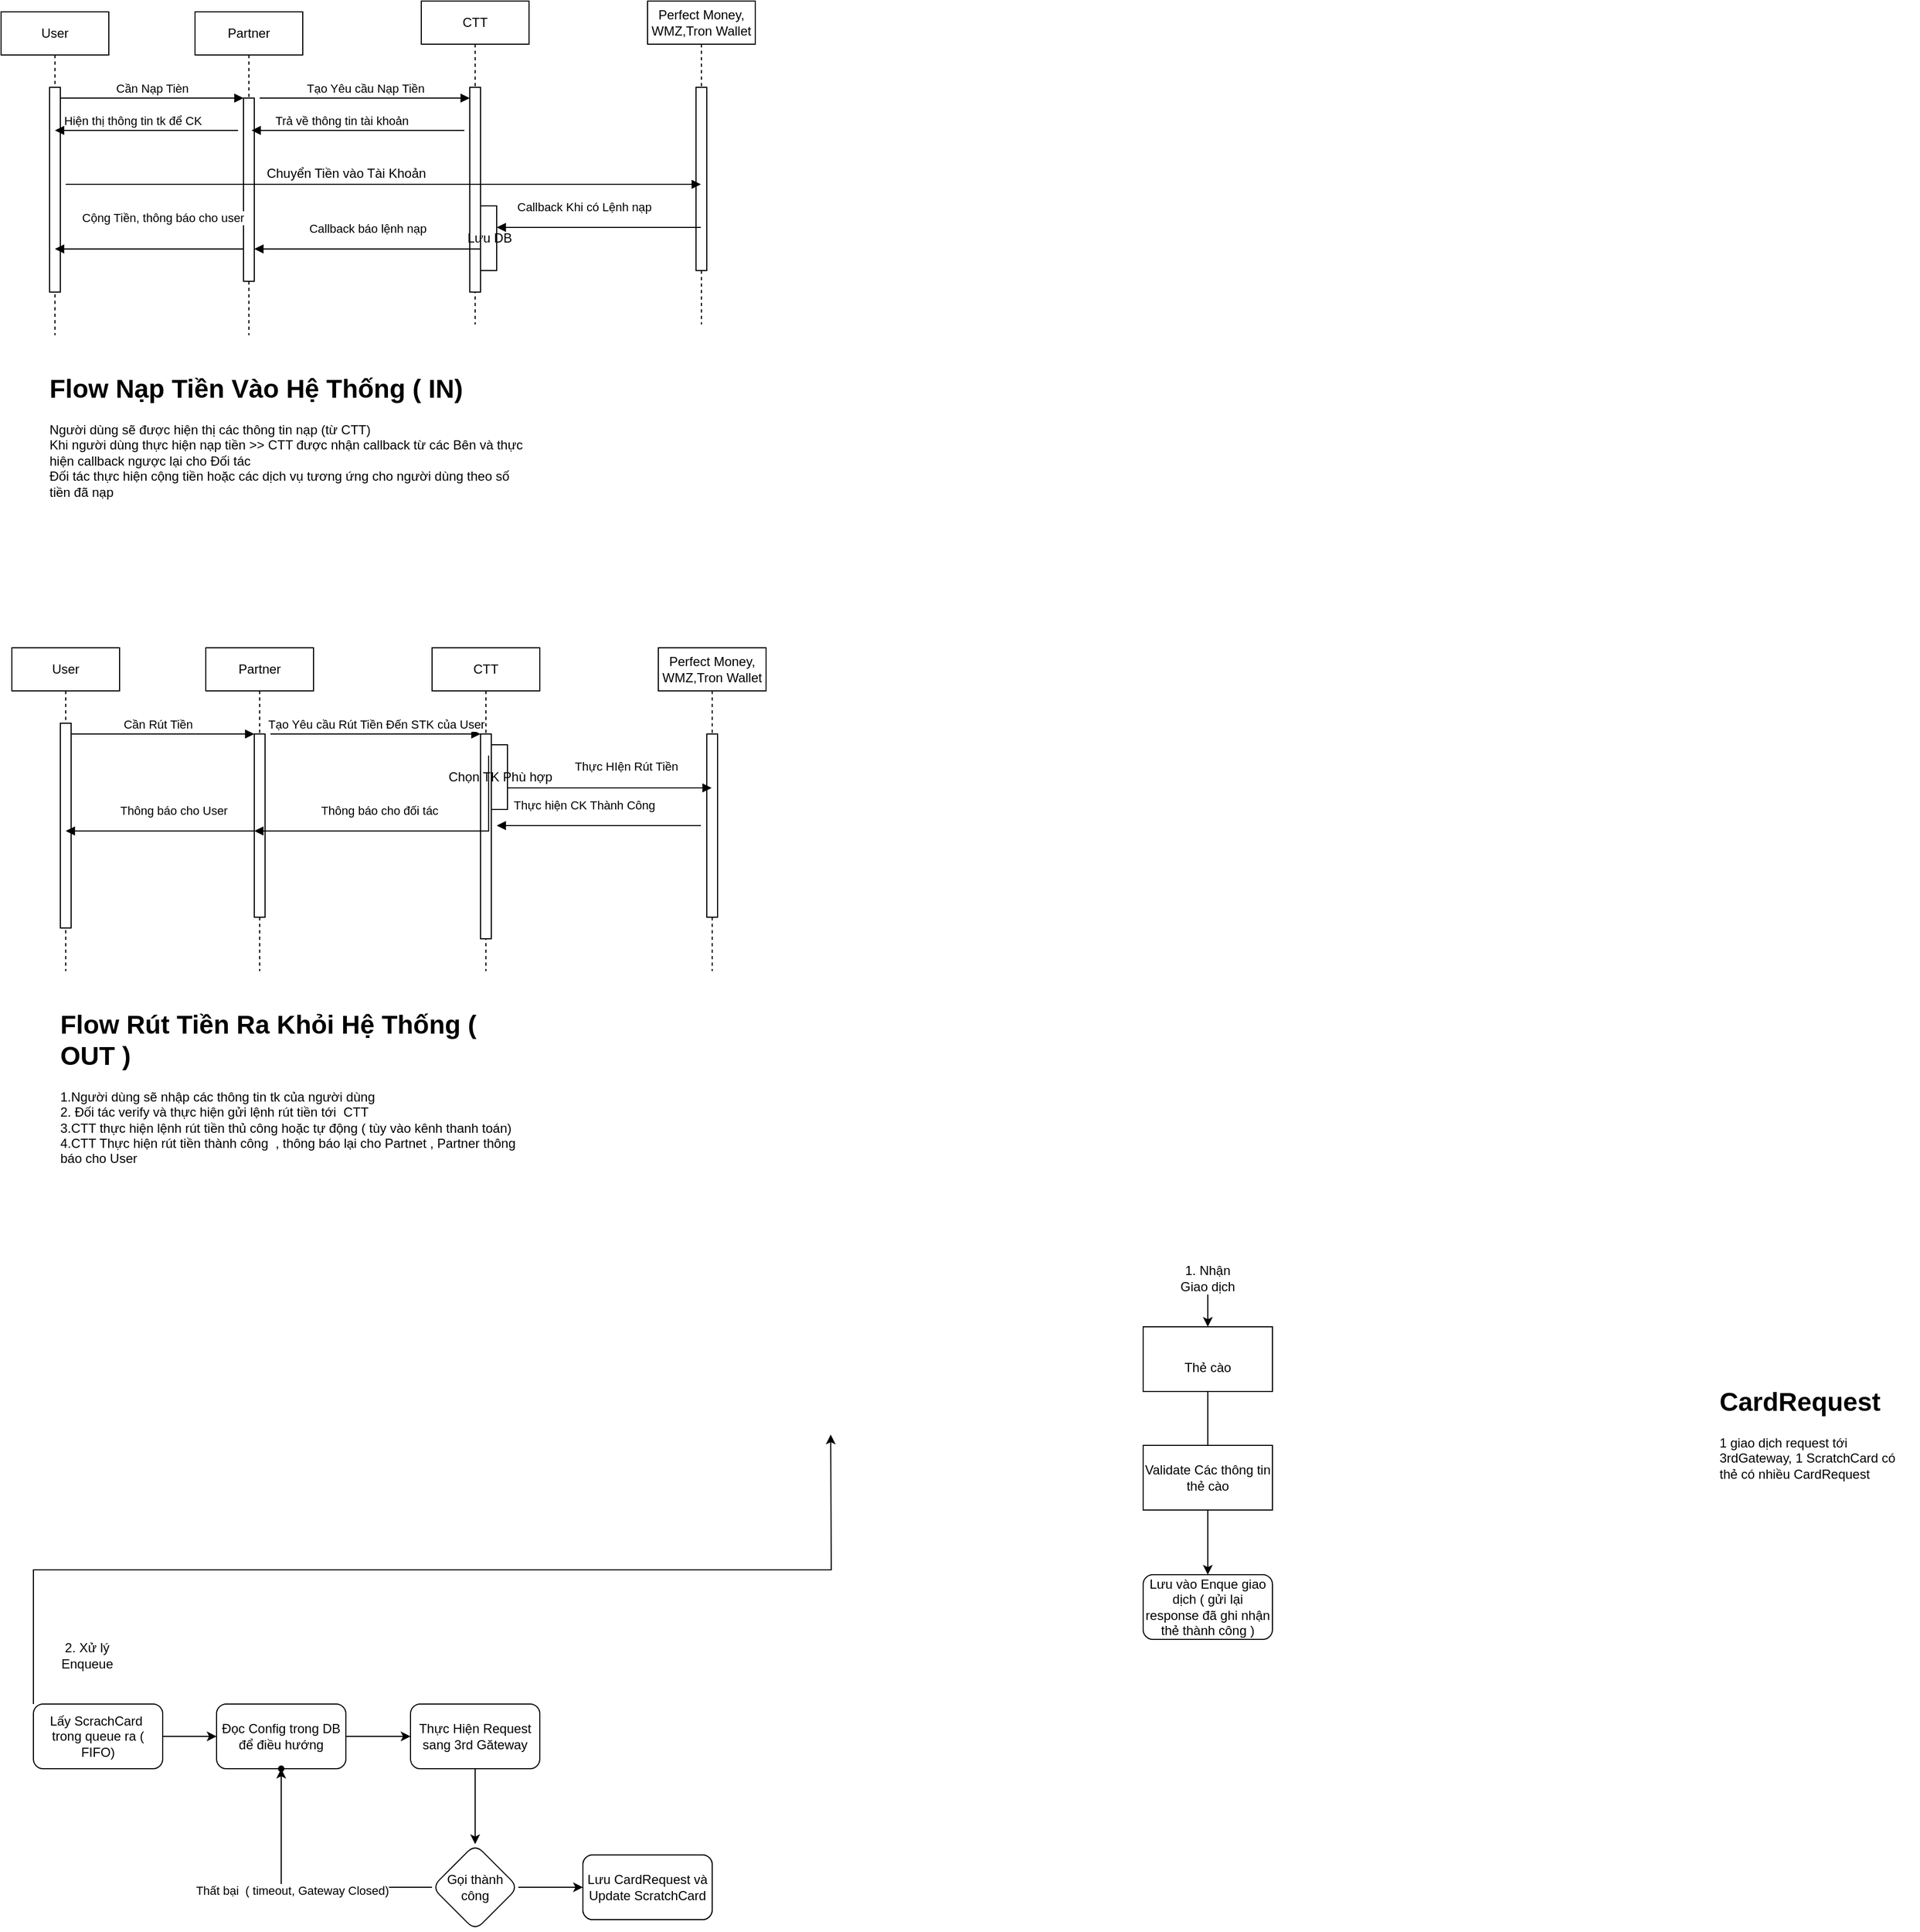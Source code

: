 <mxfile version="24.4.0" type="github">
  <diagram name="Page-1" id="2YBvvXClWsGukQMizWep">
    <mxGraphModel dx="1562" dy="826" grid="1" gridSize="10" guides="1" tooltips="1" connect="1" arrows="1" fold="1" page="1" pageScale="1" pageWidth="850" pageHeight="1100" math="0" shadow="0">
      <root>
        <mxCell id="0" />
        <mxCell id="1" parent="0" />
        <mxCell id="aM9ryv3xv72pqoxQDRHE-1" value="User" style="shape=umlLifeline;perimeter=lifelinePerimeter;whiteSpace=wrap;html=1;container=0;dropTarget=0;collapsible=0;recursiveResize=0;outlineConnect=0;portConstraint=eastwest;newEdgeStyle={&quot;edgeStyle&quot;:&quot;elbowEdgeStyle&quot;,&quot;elbow&quot;:&quot;vertical&quot;,&quot;curved&quot;:0,&quot;rounded&quot;:0};" parent="1" vertex="1">
          <mxGeometry x="40" y="40" width="100" height="300" as="geometry" />
        </mxCell>
        <mxCell id="aM9ryv3xv72pqoxQDRHE-2" value="" style="html=1;points=[];perimeter=orthogonalPerimeter;outlineConnect=0;targetShapes=umlLifeline;portConstraint=eastwest;newEdgeStyle={&quot;edgeStyle&quot;:&quot;elbowEdgeStyle&quot;,&quot;elbow&quot;:&quot;vertical&quot;,&quot;curved&quot;:0,&quot;rounded&quot;:0};" parent="aM9ryv3xv72pqoxQDRHE-1" vertex="1">
          <mxGeometry x="45" y="70" width="10" height="190" as="geometry" />
        </mxCell>
        <mxCell id="aM9ryv3xv72pqoxQDRHE-5" value="Partner" style="shape=umlLifeline;perimeter=lifelinePerimeter;whiteSpace=wrap;html=1;container=0;dropTarget=0;collapsible=0;recursiveResize=0;outlineConnect=0;portConstraint=eastwest;newEdgeStyle={&quot;edgeStyle&quot;:&quot;elbowEdgeStyle&quot;,&quot;elbow&quot;:&quot;vertical&quot;,&quot;curved&quot;:0,&quot;rounded&quot;:0};" parent="1" vertex="1">
          <mxGeometry x="220" y="40" width="100" height="300" as="geometry" />
        </mxCell>
        <mxCell id="aM9ryv3xv72pqoxQDRHE-6" value="" style="html=1;points=[];perimeter=orthogonalPerimeter;outlineConnect=0;targetShapes=umlLifeline;portConstraint=eastwest;newEdgeStyle={&quot;edgeStyle&quot;:&quot;elbowEdgeStyle&quot;,&quot;elbow&quot;:&quot;vertical&quot;,&quot;curved&quot;:0,&quot;rounded&quot;:0};" parent="aM9ryv3xv72pqoxQDRHE-5" vertex="1">
          <mxGeometry x="45" y="80" width="10" height="170" as="geometry" />
        </mxCell>
        <mxCell id="aM9ryv3xv72pqoxQDRHE-7" value="Cần Nạp Tièn" style="html=1;verticalAlign=bottom;endArrow=block;edgeStyle=elbowEdgeStyle;elbow=vertical;curved=0;rounded=0;" parent="1" source="aM9ryv3xv72pqoxQDRHE-2" target="aM9ryv3xv72pqoxQDRHE-6" edge="1">
          <mxGeometry relative="1" as="geometry">
            <mxPoint x="195" y="130" as="sourcePoint" />
            <Array as="points">
              <mxPoint x="180" y="120" />
            </Array>
          </mxGeometry>
        </mxCell>
        <mxCell id="JliSDwymSqfBBgYboHcV-1" value="Perfect Money, WMZ,Tron Wallet" style="shape=umlLifeline;perimeter=lifelinePerimeter;whiteSpace=wrap;html=1;container=0;dropTarget=0;collapsible=0;recursiveResize=0;outlineConnect=0;portConstraint=eastwest;newEdgeStyle={&quot;edgeStyle&quot;:&quot;elbowEdgeStyle&quot;,&quot;elbow&quot;:&quot;vertical&quot;,&quot;curved&quot;:0,&quot;rounded&quot;:0};" parent="1" vertex="1">
          <mxGeometry x="640" y="30" width="100" height="300" as="geometry" />
        </mxCell>
        <mxCell id="JliSDwymSqfBBgYboHcV-2" value="" style="html=1;points=[];perimeter=orthogonalPerimeter;outlineConnect=0;targetShapes=umlLifeline;portConstraint=eastwest;newEdgeStyle={&quot;edgeStyle&quot;:&quot;elbowEdgeStyle&quot;,&quot;elbow&quot;:&quot;vertical&quot;,&quot;curved&quot;:0,&quot;rounded&quot;:0};" parent="JliSDwymSqfBBgYboHcV-1" vertex="1">
          <mxGeometry x="45" y="80" width="10" height="170" as="geometry" />
        </mxCell>
        <mxCell id="XB0kFff-WBzxuI54zyYx-3" style="edgeStyle=orthogonalEdgeStyle;rounded=0;orthogonalLoop=1;jettySize=auto;html=1;entryX=0.5;entryY=0;entryDx=0;entryDy=0;" parent="1" source="XB0kFff-WBzxuI54zyYx-1" target="XB0kFff-WBzxuI54zyYx-2" edge="1">
          <mxGeometry relative="1" as="geometry" />
        </mxCell>
        <mxCell id="XB0kFff-WBzxuI54zyYx-1" value="&lt;div&gt;&amp;nbsp;&lt;br&gt;&lt;/div&gt;&lt;div&gt;Thẻ cào&lt;/div&gt;" style="rounded=0;whiteSpace=wrap;html=1;" parent="1" vertex="1">
          <mxGeometry x="1100" y="1260" width="120" height="60" as="geometry" />
        </mxCell>
        <mxCell id="XB0kFff-WBzxuI54zyYx-2" value="Lưu vào Enque giao dịch ( gửi lại response đã ghi nhận thẻ thành công )" style="rounded=1;whiteSpace=wrap;html=1;" parent="1" vertex="1">
          <mxGeometry x="1100" y="1490" width="120" height="60" as="geometry" />
        </mxCell>
        <mxCell id="XB0kFff-WBzxuI54zyYx-5" value="&lt;h1&gt;Flow Nạp Tiền Vào Hệ Thống ( IN) &lt;br&gt;&lt;/h1&gt;&lt;div&gt;Người dùng sẽ được hiện thị các thông tin nạp (từ CTT)&lt;/div&gt;&lt;div&gt;Khi người dùng thực hiện nạp tiền &amp;gt;&amp;gt; CTT được nhận callback từ các Bên và thực hiện callback ngược lại cho Đối tác&lt;/div&gt;&lt;div&gt;Đối tác thực hiện cộng tiền hoặc các dịch vụ tương ứng cho người dùng theo số tiền đã nạp&lt;br&gt;&lt;/div&gt;" style="text;html=1;strokeColor=none;fillColor=none;spacing=5;spacingTop=-20;whiteSpace=wrap;overflow=hidden;rounded=0;" parent="1" vertex="1">
          <mxGeometry x="80" y="370" width="450" height="250" as="geometry" />
        </mxCell>
        <mxCell id="XB0kFff-WBzxuI54zyYx-6" value="&lt;h1&gt;CardRequest&lt;br&gt;&lt;/h1&gt;&lt;p&gt;1 giao dịch request tới 3rdGateway, 1 ScratchCard có thẻ có nhiều CardRequest&lt;br&gt;&lt;/p&gt;" style="text;html=1;strokeColor=none;fillColor=none;spacing=5;spacingTop=-20;whiteSpace=wrap;overflow=hidden;rounded=0;" parent="1" vertex="1">
          <mxGeometry x="1630" y="1310" width="190" height="120" as="geometry" />
        </mxCell>
        <mxCell id="XB0kFff-WBzxuI54zyYx-7" value="Validate Các thông tin thẻ cào" style="rounded=0;whiteSpace=wrap;html=1;" parent="1" vertex="1">
          <mxGeometry x="1100" y="1370" width="120" height="60" as="geometry" />
        </mxCell>
        <mxCell id="3bCc3TMQqqLkJ8yuEZmT-1" value="" style="edgeStyle=orthogonalEdgeStyle;rounded=0;orthogonalLoop=1;jettySize=auto;html=1;" parent="1" source="XB0kFff-WBzxuI54zyYx-8" target="XB0kFff-WBzxuI54zyYx-1" edge="1">
          <mxGeometry relative="1" as="geometry" />
        </mxCell>
        <mxCell id="XB0kFff-WBzxuI54zyYx-8" value="1. Nhận Giao dịch" style="text;html=1;strokeColor=none;fillColor=none;align=center;verticalAlign=middle;whiteSpace=wrap;rounded=0;" parent="1" vertex="1">
          <mxGeometry x="1130" y="1200" width="60" height="30" as="geometry" />
        </mxCell>
        <mxCell id="XB0kFff-WBzxuI54zyYx-11" value="2. Xử lý Enqueue" style="text;html=1;strokeColor=none;fillColor=none;align=center;verticalAlign=middle;whiteSpace=wrap;rounded=0;" parent="1" vertex="1">
          <mxGeometry x="90" y="1550" width="60" height="30" as="geometry" />
        </mxCell>
        <mxCell id="XB0kFff-WBzxuI54zyYx-14" style="edgeStyle=orthogonalEdgeStyle;rounded=0;orthogonalLoop=1;jettySize=auto;html=1;" parent="1" source="XB0kFff-WBzxuI54zyYx-12" target="XB0kFff-WBzxuI54zyYx-13" edge="1">
          <mxGeometry relative="1" as="geometry">
            <mxPoint x="230" y="1640" as="targetPoint" />
          </mxGeometry>
        </mxCell>
        <mxCell id="mhC-N5rveu6BRKXla0w9-20" style="edgeStyle=orthogonalEdgeStyle;rounded=0;orthogonalLoop=1;jettySize=auto;html=1;exitX=0;exitY=0;exitDx=0;exitDy=0;" edge="1" parent="1" source="XB0kFff-WBzxuI54zyYx-12">
          <mxGeometry relative="1" as="geometry">
            <mxPoint x="810" y="1360" as="targetPoint" />
          </mxGeometry>
        </mxCell>
        <mxCell id="XB0kFff-WBzxuI54zyYx-12" value="Lấy ScrachCard&amp;nbsp; trong queue ra ( FIFO)" style="rounded=1;whiteSpace=wrap;html=1;" parent="1" vertex="1">
          <mxGeometry x="70" y="1610" width="120" height="60" as="geometry" />
        </mxCell>
        <mxCell id="XB0kFff-WBzxuI54zyYx-17" value="" style="edgeStyle=orthogonalEdgeStyle;rounded=0;orthogonalLoop=1;jettySize=auto;html=1;" parent="1" source="XB0kFff-WBzxuI54zyYx-13" target="XB0kFff-WBzxuI54zyYx-16" edge="1">
          <mxGeometry relative="1" as="geometry" />
        </mxCell>
        <mxCell id="XB0kFff-WBzxuI54zyYx-13" value="Đọc Config trong DB để điều hướng " style="rounded=1;whiteSpace=wrap;html=1;" parent="1" vertex="1">
          <mxGeometry x="240" y="1610" width="120" height="60" as="geometry" />
        </mxCell>
        <mxCell id="XB0kFff-WBzxuI54zyYx-22" value="" style="edgeStyle=orthogonalEdgeStyle;rounded=0;orthogonalLoop=1;jettySize=auto;html=1;" parent="1" source="XB0kFff-WBzxuI54zyYx-16" target="XB0kFff-WBzxuI54zyYx-21" edge="1">
          <mxGeometry relative="1" as="geometry" />
        </mxCell>
        <mxCell id="XB0kFff-WBzxuI54zyYx-16" value="Thực Hiện Request sang 3rd Găteway" style="rounded=1;whiteSpace=wrap;html=1;" parent="1" vertex="1">
          <mxGeometry x="420" y="1610" width="120" height="60" as="geometry" />
        </mxCell>
        <mxCell id="XB0kFff-WBzxuI54zyYx-27" value="" style="edgeStyle=orthogonalEdgeStyle;rounded=0;orthogonalLoop=1;jettySize=auto;html=1;" parent="1" source="XB0kFff-WBzxuI54zyYx-21" target="XB0kFff-WBzxuI54zyYx-26" edge="1">
          <mxGeometry relative="1" as="geometry" />
        </mxCell>
        <mxCell id="XB0kFff-WBzxuI54zyYx-29" value="" style="edgeStyle=orthogonalEdgeStyle;rounded=0;orthogonalLoop=1;jettySize=auto;html=1;" parent="1" source="XB0kFff-WBzxuI54zyYx-21" target="XB0kFff-WBzxuI54zyYx-28" edge="1">
          <mxGeometry relative="1" as="geometry" />
        </mxCell>
        <mxCell id="XB0kFff-WBzxuI54zyYx-30" value="&lt;div&gt;Thất bại&amp;nbsp; ( timeout, Gateway Closed)&lt;/div&gt;&lt;div&gt;&lt;br&gt;&lt;/div&gt;" style="edgeLabel;html=1;align=center;verticalAlign=middle;resizable=0;points=[];" parent="XB0kFff-WBzxuI54zyYx-29" vertex="1" connectable="0">
          <mxGeometry x="-0.52" y="-2" relative="1" as="geometry">
            <mxPoint x="-70" y="12" as="offset" />
          </mxGeometry>
        </mxCell>
        <mxCell id="XB0kFff-WBzxuI54zyYx-21" value="Gọi thành công" style="rhombus;whiteSpace=wrap;html=1;rounded=1;" parent="1" vertex="1">
          <mxGeometry x="440" y="1740" width="80" height="80" as="geometry" />
        </mxCell>
        <mxCell id="XB0kFff-WBzxuI54zyYx-26" value="" style="rounded=1;whiteSpace=wrap;html=1;" parent="1" vertex="1">
          <mxGeometry x="580" y="1750" width="120" height="60" as="geometry" />
        </mxCell>
        <mxCell id="XB0kFff-WBzxuI54zyYx-28" value="" style="shape=waypoint;sketch=0;size=6;pointerEvents=1;points=[];fillColor=default;resizable=0;rotatable=0;perimeter=centerPerimeter;snapToPoint=1;rounded=1;" parent="1" vertex="1">
          <mxGeometry x="290" y="1660" width="20" height="20" as="geometry" />
        </mxCell>
        <mxCell id="XB0kFff-WBzxuI54zyYx-31" value="Lưu CardRequest và Update ScratchCard " style="rounded=1;whiteSpace=wrap;html=1;" parent="1" vertex="1">
          <mxGeometry x="580" y="1750" width="120" height="60" as="geometry" />
        </mxCell>
        <mxCell id="t99A4bFoEA9lwXHTiNUI-1" value="Chuyển Tiền vào Tài Khoản" style="text;html=1;align=center;verticalAlign=middle;resizable=0;points=[];autosize=1;strokeColor=none;fillColor=none;" parent="1" vertex="1">
          <mxGeometry x="275" y="175" width="170" height="30" as="geometry" />
        </mxCell>
        <mxCell id="mhC-N5rveu6BRKXla0w9-1" value="CTT" style="shape=umlLifeline;perimeter=lifelinePerimeter;whiteSpace=wrap;html=1;container=0;dropTarget=0;collapsible=0;recursiveResize=0;outlineConnect=0;portConstraint=eastwest;newEdgeStyle={&quot;edgeStyle&quot;:&quot;elbowEdgeStyle&quot;,&quot;elbow&quot;:&quot;vertical&quot;,&quot;curved&quot;:0,&quot;rounded&quot;:0};" vertex="1" parent="1">
          <mxGeometry x="430" y="30" width="100" height="300" as="geometry" />
        </mxCell>
        <mxCell id="mhC-N5rveu6BRKXla0w9-2" value="" style="html=1;points=[];perimeter=orthogonalPerimeter;outlineConnect=0;targetShapes=umlLifeline;portConstraint=eastwest;newEdgeStyle={&quot;edgeStyle&quot;:&quot;elbowEdgeStyle&quot;,&quot;elbow&quot;:&quot;vertical&quot;,&quot;curved&quot;:0,&quot;rounded&quot;:0};" vertex="1" parent="mhC-N5rveu6BRKXla0w9-1">
          <mxGeometry x="45" y="80" width="10" height="190" as="geometry" />
        </mxCell>
        <mxCell id="mhC-N5rveu6BRKXla0w9-15" value="Lưu DB" style="html=1;points=[[0,0,0,0,5],[0,1,0,0,-5],[1,0,0,0,5],[1,1,0,0,-5]];perimeter=orthogonalPerimeter;outlineConnect=0;targetShapes=umlLifeline;portConstraint=eastwest;newEdgeStyle={&quot;curved&quot;:0,&quot;rounded&quot;:0};" vertex="1" parent="mhC-N5rveu6BRKXla0w9-1">
          <mxGeometry x="55" y="190" width="15" height="60" as="geometry" />
        </mxCell>
        <mxCell id="mhC-N5rveu6BRKXla0w9-4" value="Tạo Yêu cầu Nạp Tiền" style="html=1;verticalAlign=bottom;endArrow=block;edgeStyle=elbowEdgeStyle;elbow=vertical;curved=0;rounded=0;" edge="1" parent="1" target="mhC-N5rveu6BRKXla0w9-2">
          <mxGeometry relative="1" as="geometry">
            <mxPoint x="280" y="120" as="sourcePoint" />
            <Array as="points">
              <mxPoint x="365" y="120" />
            </Array>
            <mxPoint x="450" y="120" as="targetPoint" />
          </mxGeometry>
        </mxCell>
        <mxCell id="mhC-N5rveu6BRKXla0w9-5" value="Trả về thông tin tài khoản" style="html=1;verticalAlign=bottom;endArrow=block;edgeStyle=elbowEdgeStyle;elbow=vertical;curved=0;rounded=0;" edge="1" parent="1">
          <mxGeometry x="0.157" relative="1" as="geometry">
            <mxPoint x="470" y="150" as="sourcePoint" />
            <Array as="points">
              <mxPoint x="287.5" y="150" />
            </Array>
            <mxPoint x="272.5" y="150" as="targetPoint" />
            <mxPoint as="offset" />
          </mxGeometry>
        </mxCell>
        <mxCell id="mhC-N5rveu6BRKXla0w9-7" value="Hiện thị thông tin tk để CK" style="html=1;verticalAlign=bottom;endArrow=block;edgeStyle=elbowEdgeStyle;elbow=vertical;curved=0;rounded=0;" edge="1" parent="1">
          <mxGeometry x="0.157" relative="1" as="geometry">
            <mxPoint x="260" y="150" as="sourcePoint" />
            <Array as="points">
              <mxPoint x="105" y="150" />
            </Array>
            <mxPoint x="90" y="150" as="targetPoint" />
            <mxPoint as="offset" />
          </mxGeometry>
        </mxCell>
        <mxCell id="mhC-N5rveu6BRKXla0w9-9" value="" style="html=1;verticalAlign=bottom;endArrow=block;edgeStyle=elbowEdgeStyle;elbow=vertical;curved=0;rounded=0;" edge="1" parent="1" target="JliSDwymSqfBBgYboHcV-1">
          <mxGeometry x="-0.712" y="30" relative="1" as="geometry">
            <mxPoint x="100" y="200" as="sourcePoint" />
            <Array as="points">
              <mxPoint x="185" y="200" />
            </Array>
            <mxPoint x="270" y="200" as="targetPoint" />
            <mxPoint as="offset" />
          </mxGeometry>
        </mxCell>
        <mxCell id="mhC-N5rveu6BRKXla0w9-16" value="Callback Khi có Lệnh nạp" style="html=1;verticalAlign=bottom;endArrow=block;edgeStyle=elbowEdgeStyle;elbow=vertical;curved=0;rounded=0;" edge="1" parent="1" source="JliSDwymSqfBBgYboHcV-1">
          <mxGeometry x="0.156" y="-10" relative="1" as="geometry">
            <mxPoint x="697.5" y="240" as="sourcePoint" />
            <Array as="points">
              <mxPoint x="515" y="240" />
            </Array>
            <mxPoint x="500" y="240" as="targetPoint" />
            <mxPoint x="1" as="offset" />
          </mxGeometry>
        </mxCell>
        <mxCell id="mhC-N5rveu6BRKXla0w9-17" value="Callback báo lệnh nạp" style="html=1;verticalAlign=bottom;endArrow=block;edgeStyle=elbowEdgeStyle;elbow=vertical;curved=0;rounded=0;" edge="1" parent="1" source="mhC-N5rveu6BRKXla0w9-15">
          <mxGeometry y="-10" relative="1" as="geometry">
            <mxPoint x="472.5" y="260" as="sourcePoint" />
            <Array as="points">
              <mxPoint x="290" y="260" />
            </Array>
            <mxPoint x="275" y="260" as="targetPoint" />
            <mxPoint as="offset" />
          </mxGeometry>
        </mxCell>
        <mxCell id="mhC-N5rveu6BRKXla0w9-19" value="Cộng Tiền, thông báo cho user " style="html=1;verticalAlign=bottom;endArrow=block;edgeStyle=elbowEdgeStyle;elbow=vertical;curved=0;rounded=0;" edge="1" parent="1" source="aM9ryv3xv72pqoxQDRHE-6">
          <mxGeometry x="-0.143" y="-20" relative="1" as="geometry">
            <mxPoint x="260" y="260" as="sourcePoint" />
            <Array as="points">
              <mxPoint x="105" y="260" />
            </Array>
            <mxPoint x="90" y="260" as="targetPoint" />
            <mxPoint as="offset" />
          </mxGeometry>
        </mxCell>
        <mxCell id="mhC-N5rveu6BRKXla0w9-21" value="User" style="shape=umlLifeline;perimeter=lifelinePerimeter;whiteSpace=wrap;html=1;container=0;dropTarget=0;collapsible=0;recursiveResize=0;outlineConnect=0;portConstraint=eastwest;newEdgeStyle={&quot;edgeStyle&quot;:&quot;elbowEdgeStyle&quot;,&quot;elbow&quot;:&quot;vertical&quot;,&quot;curved&quot;:0,&quot;rounded&quot;:0};" vertex="1" parent="1">
          <mxGeometry x="50" y="630" width="100" height="300" as="geometry" />
        </mxCell>
        <mxCell id="mhC-N5rveu6BRKXla0w9-22" value="" style="html=1;points=[];perimeter=orthogonalPerimeter;outlineConnect=0;targetShapes=umlLifeline;portConstraint=eastwest;newEdgeStyle={&quot;edgeStyle&quot;:&quot;elbowEdgeStyle&quot;,&quot;elbow&quot;:&quot;vertical&quot;,&quot;curved&quot;:0,&quot;rounded&quot;:0};" vertex="1" parent="mhC-N5rveu6BRKXla0w9-21">
          <mxGeometry x="45" y="70" width="10" height="190" as="geometry" />
        </mxCell>
        <mxCell id="mhC-N5rveu6BRKXla0w9-23" value="Partner" style="shape=umlLifeline;perimeter=lifelinePerimeter;whiteSpace=wrap;html=1;container=0;dropTarget=0;collapsible=0;recursiveResize=0;outlineConnect=0;portConstraint=eastwest;newEdgeStyle={&quot;edgeStyle&quot;:&quot;elbowEdgeStyle&quot;,&quot;elbow&quot;:&quot;vertical&quot;,&quot;curved&quot;:0,&quot;rounded&quot;:0};" vertex="1" parent="1">
          <mxGeometry x="230" y="630" width="100" height="300" as="geometry" />
        </mxCell>
        <mxCell id="mhC-N5rveu6BRKXla0w9-24" value="" style="html=1;points=[];perimeter=orthogonalPerimeter;outlineConnect=0;targetShapes=umlLifeline;portConstraint=eastwest;newEdgeStyle={&quot;edgeStyle&quot;:&quot;elbowEdgeStyle&quot;,&quot;elbow&quot;:&quot;vertical&quot;,&quot;curved&quot;:0,&quot;rounded&quot;:0};" vertex="1" parent="mhC-N5rveu6BRKXla0w9-23">
          <mxGeometry x="45" y="80" width="10" height="170" as="geometry" />
        </mxCell>
        <mxCell id="mhC-N5rveu6BRKXla0w9-25" value="Cần Rút Tiền&lt;span style=&quot;white-space: pre;&quot;&gt;&#x9;&lt;/span&gt;" style="html=1;verticalAlign=bottom;endArrow=block;edgeStyle=elbowEdgeStyle;elbow=horizontal;curved=0;rounded=0;" edge="1" parent="1" source="mhC-N5rveu6BRKXla0w9-22" target="mhC-N5rveu6BRKXla0w9-24">
          <mxGeometry relative="1" as="geometry">
            <mxPoint x="205" y="720" as="sourcePoint" />
            <Array as="points">
              <mxPoint x="190" y="710" />
            </Array>
          </mxGeometry>
        </mxCell>
        <mxCell id="mhC-N5rveu6BRKXla0w9-26" value="Perfect Money, WMZ,Tron Wallet" style="shape=umlLifeline;perimeter=lifelinePerimeter;whiteSpace=wrap;html=1;container=0;dropTarget=0;collapsible=0;recursiveResize=0;outlineConnect=0;portConstraint=eastwest;newEdgeStyle={&quot;edgeStyle&quot;:&quot;elbowEdgeStyle&quot;,&quot;elbow&quot;:&quot;vertical&quot;,&quot;curved&quot;:0,&quot;rounded&quot;:0};" vertex="1" parent="1">
          <mxGeometry x="650" y="630" width="100" height="300" as="geometry" />
        </mxCell>
        <mxCell id="mhC-N5rveu6BRKXla0w9-27" value="" style="html=1;points=[];perimeter=orthogonalPerimeter;outlineConnect=0;targetShapes=umlLifeline;portConstraint=eastwest;newEdgeStyle={&quot;edgeStyle&quot;:&quot;elbowEdgeStyle&quot;,&quot;elbow&quot;:&quot;vertical&quot;,&quot;curved&quot;:0,&quot;rounded&quot;:0};" vertex="1" parent="mhC-N5rveu6BRKXla0w9-26">
          <mxGeometry x="45" y="80" width="10" height="170" as="geometry" />
        </mxCell>
        <mxCell id="mhC-N5rveu6BRKXla0w9-28" value="&lt;h1&gt;Flow Rút Tiền Ra Khỏi Hệ Thống ( OUT ) &lt;br&gt;&lt;/h1&gt;&lt;div&gt;1.Người dùng sẽ nhập các thông tin tk của người dùng &lt;br&gt;&lt;/div&gt;&lt;div&gt;2. Đối tác verify và thực hiện gửi lệnh rút tiền tới&amp;nbsp; CTT &lt;br&gt;&lt;/div&gt;&lt;div&gt;3.CTT thực hiện lệnh rút tiền thủ công hoặc tự động ( tùy vào kênh thanh toán)&lt;br&gt;&lt;/div&gt;&lt;div&gt;4.CTT Thực hiện rút tiền thành công&amp;nbsp; , thông báo lại cho Partnet , Partner thông báo cho User&lt;br&gt;&lt;/div&gt;" style="text;html=1;strokeColor=none;fillColor=none;spacing=5;spacingTop=-20;whiteSpace=wrap;overflow=hidden;rounded=0;" vertex="1" parent="1">
          <mxGeometry x="90" y="960" width="450" height="250" as="geometry" />
        </mxCell>
        <mxCell id="mhC-N5rveu6BRKXla0w9-30" value="CTT" style="shape=umlLifeline;perimeter=lifelinePerimeter;whiteSpace=wrap;html=1;container=0;dropTarget=0;collapsible=0;recursiveResize=0;outlineConnect=0;portConstraint=eastwest;newEdgeStyle={&quot;edgeStyle&quot;:&quot;elbowEdgeStyle&quot;,&quot;elbow&quot;:&quot;vertical&quot;,&quot;curved&quot;:0,&quot;rounded&quot;:0};" vertex="1" parent="1">
          <mxGeometry x="440" y="630" width="100" height="300" as="geometry" />
        </mxCell>
        <mxCell id="mhC-N5rveu6BRKXla0w9-31" value="" style="html=1;points=[];perimeter=orthogonalPerimeter;outlineConnect=0;targetShapes=umlLifeline;portConstraint=eastwest;newEdgeStyle={&quot;edgeStyle&quot;:&quot;elbowEdgeStyle&quot;,&quot;elbow&quot;:&quot;vertical&quot;,&quot;curved&quot;:0,&quot;rounded&quot;:0};" vertex="1" parent="mhC-N5rveu6BRKXla0w9-30">
          <mxGeometry x="45" y="80" width="10" height="190" as="geometry" />
        </mxCell>
        <mxCell id="mhC-N5rveu6BRKXla0w9-32" value="Chọn TK Phù hợp" style="html=1;points=[[0,0,0,0,5],[0,1,0,0,-5],[1,0,0,0,5],[1,1,0,0,-5]];perimeter=orthogonalPerimeter;outlineConnect=0;targetShapes=umlLifeline;portConstraint=eastwest;newEdgeStyle={&quot;curved&quot;:0,&quot;rounded&quot;:0};" vertex="1" parent="mhC-N5rveu6BRKXla0w9-30">
          <mxGeometry x="55" y="90" width="15" height="60" as="geometry" />
        </mxCell>
        <mxCell id="mhC-N5rveu6BRKXla0w9-33" value="Tạo Yêu cầu Rút Tiền Đến STK của User" style="html=1;verticalAlign=bottom;endArrow=block;edgeStyle=elbowEdgeStyle;elbow=vertical;curved=0;rounded=0;" edge="1" parent="1" target="mhC-N5rveu6BRKXla0w9-31">
          <mxGeometry relative="1" as="geometry">
            <mxPoint x="290" y="710" as="sourcePoint" />
            <Array as="points">
              <mxPoint x="375" y="710" />
            </Array>
            <mxPoint x="460" y="710" as="targetPoint" />
          </mxGeometry>
        </mxCell>
        <mxCell id="mhC-N5rveu6BRKXla0w9-36" value="" style="html=1;verticalAlign=bottom;endArrow=block;edgeStyle=elbowEdgeStyle;elbow=vertical;curved=0;rounded=0;" edge="1" parent="1" target="mhC-N5rveu6BRKXla0w9-26" source="mhC-N5rveu6BRKXla0w9-32">
          <mxGeometry x="-0.712" y="30" relative="1" as="geometry">
            <mxPoint x="200" y="770" as="sourcePoint" />
            <Array as="points">
              <mxPoint x="610" y="760" />
              <mxPoint x="195" y="790" />
            </Array>
            <mxPoint x="280" y="790" as="targetPoint" />
            <mxPoint as="offset" />
          </mxGeometry>
        </mxCell>
        <mxCell id="mhC-N5rveu6BRKXla0w9-40" value="Thực HIện Rút Tiền" style="edgeLabel;html=1;align=center;verticalAlign=middle;resizable=0;points=[];" vertex="1" connectable="0" parent="mhC-N5rveu6BRKXla0w9-36">
          <mxGeometry x="0.129" y="-1" relative="1" as="geometry">
            <mxPoint x="3" y="-21" as="offset" />
          </mxGeometry>
        </mxCell>
        <mxCell id="mhC-N5rveu6BRKXla0w9-37" value="Thực hiện CK Thành Công" style="html=1;verticalAlign=bottom;endArrow=block;edgeStyle=elbowEdgeStyle;elbow=vertical;curved=0;rounded=0;" edge="1" parent="1">
          <mxGeometry x="0.156" y="-10" relative="1" as="geometry">
            <mxPoint x="689.5" y="795" as="sourcePoint" />
            <Array as="points">
              <mxPoint x="515" y="795" />
            </Array>
            <mxPoint x="500" y="795" as="targetPoint" />
            <mxPoint x="1" as="offset" />
          </mxGeometry>
        </mxCell>
        <mxCell id="mhC-N5rveu6BRKXla0w9-38" value="Thông báo cho đối tác" style="html=1;verticalAlign=bottom;endArrow=block;edgeStyle=elbowEdgeStyle;elbow=vertical;curved=0;rounded=0;" edge="1" parent="1">
          <mxGeometry x="0.2" y="-10" relative="1" as="geometry">
            <mxPoint x="492.5" y="730" as="sourcePoint" />
            <Array as="points">
              <mxPoint x="290" y="800" />
            </Array>
            <mxPoint x="275" y="800" as="targetPoint" />
            <mxPoint x="1" as="offset" />
          </mxGeometry>
        </mxCell>
        <mxCell id="mhC-N5rveu6BRKXla0w9-39" value="Thông báo cho User" style="html=1;verticalAlign=bottom;endArrow=block;edgeStyle=elbowEdgeStyle;elbow=vertical;curved=0;rounded=0;" edge="1" parent="1">
          <mxGeometry x="-0.143" y="-10" relative="1" as="geometry">
            <mxPoint x="275" y="800" as="sourcePoint" />
            <Array as="points">
              <mxPoint x="115" y="800" />
            </Array>
            <mxPoint x="100" y="800" as="targetPoint" />
            <mxPoint as="offset" />
          </mxGeometry>
        </mxCell>
      </root>
    </mxGraphModel>
  </diagram>
</mxfile>
